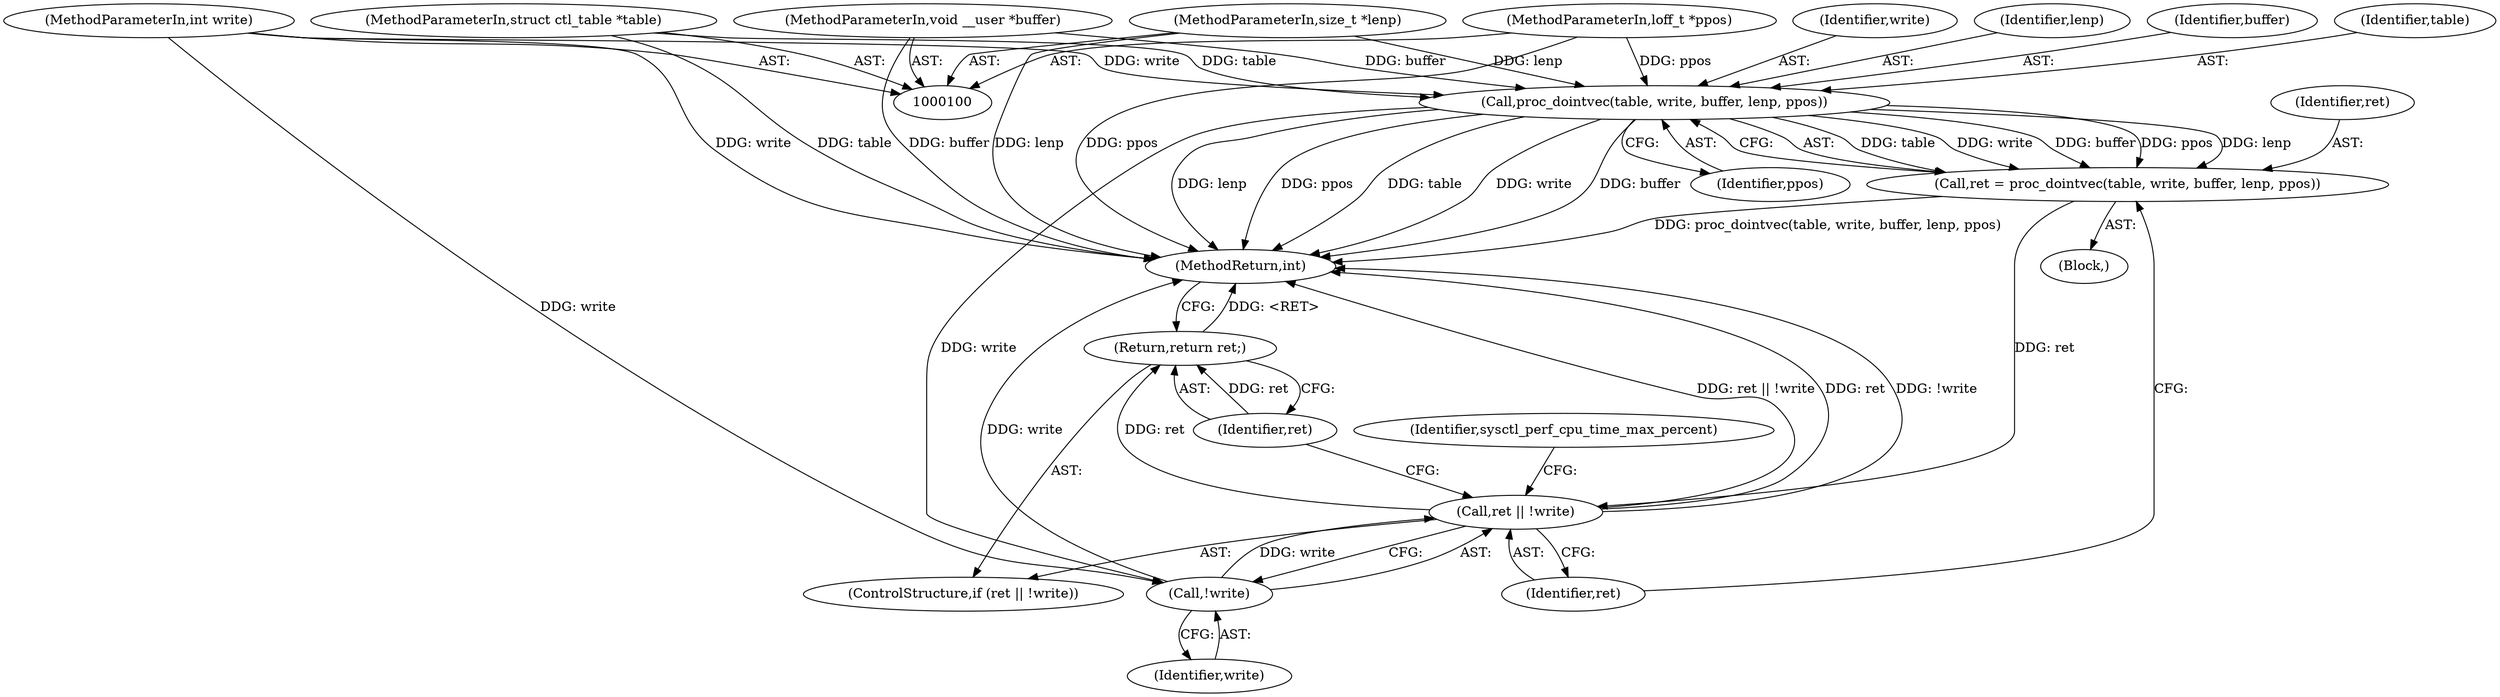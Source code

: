digraph "1_linux_1572e45a924f254d9570093abde46430c3172e3d@pointer" {
"1000110" [label="(Call,proc_dointvec(table, write, buffer, lenp, ppos))"];
"1000101" [label="(MethodParameterIn,struct ctl_table *table)"];
"1000102" [label="(MethodParameterIn,int write)"];
"1000103" [label="(MethodParameterIn,void __user *buffer)"];
"1000104" [label="(MethodParameterIn,size_t *lenp)"];
"1000105" [label="(MethodParameterIn,loff_t *ppos)"];
"1000108" [label="(Call,ret = proc_dointvec(table, write, buffer, lenp, ppos))"];
"1000117" [label="(Call,ret || !write)"];
"1000121" [label="(Return,return ret;)"];
"1000119" [label="(Call,!write)"];
"1000104" [label="(MethodParameterIn,size_t *lenp)"];
"1000105" [label="(MethodParameterIn,loff_t *ppos)"];
"1000122" [label="(Identifier,ret)"];
"1000112" [label="(Identifier,write)"];
"1000114" [label="(Identifier,lenp)"];
"1000106" [label="(Block,)"];
"1000103" [label="(MethodParameterIn,void __user *buffer)"];
"1000110" [label="(Call,proc_dointvec(table, write, buffer, lenp, ppos))"];
"1000109" [label="(Identifier,ret)"];
"1000119" [label="(Call,!write)"];
"1000126" [label="(Identifier,sysctl_perf_cpu_time_max_percent)"];
"1000113" [label="(Identifier,buffer)"];
"1000117" [label="(Call,ret || !write)"];
"1000120" [label="(Identifier,write)"];
"1000108" [label="(Call,ret = proc_dointvec(table, write, buffer, lenp, ppos))"];
"1000140" [label="(MethodReturn,int)"];
"1000121" [label="(Return,return ret;)"];
"1000115" [label="(Identifier,ppos)"];
"1000116" [label="(ControlStructure,if (ret || !write))"];
"1000102" [label="(MethodParameterIn,int write)"];
"1000101" [label="(MethodParameterIn,struct ctl_table *table)"];
"1000111" [label="(Identifier,table)"];
"1000118" [label="(Identifier,ret)"];
"1000110" -> "1000108"  [label="AST: "];
"1000110" -> "1000115"  [label="CFG: "];
"1000111" -> "1000110"  [label="AST: "];
"1000112" -> "1000110"  [label="AST: "];
"1000113" -> "1000110"  [label="AST: "];
"1000114" -> "1000110"  [label="AST: "];
"1000115" -> "1000110"  [label="AST: "];
"1000108" -> "1000110"  [label="CFG: "];
"1000110" -> "1000140"  [label="DDG: lenp"];
"1000110" -> "1000140"  [label="DDG: ppos"];
"1000110" -> "1000140"  [label="DDG: table"];
"1000110" -> "1000140"  [label="DDG: write"];
"1000110" -> "1000140"  [label="DDG: buffer"];
"1000110" -> "1000108"  [label="DDG: table"];
"1000110" -> "1000108"  [label="DDG: write"];
"1000110" -> "1000108"  [label="DDG: buffer"];
"1000110" -> "1000108"  [label="DDG: ppos"];
"1000110" -> "1000108"  [label="DDG: lenp"];
"1000101" -> "1000110"  [label="DDG: table"];
"1000102" -> "1000110"  [label="DDG: write"];
"1000103" -> "1000110"  [label="DDG: buffer"];
"1000104" -> "1000110"  [label="DDG: lenp"];
"1000105" -> "1000110"  [label="DDG: ppos"];
"1000110" -> "1000119"  [label="DDG: write"];
"1000101" -> "1000100"  [label="AST: "];
"1000101" -> "1000140"  [label="DDG: table"];
"1000102" -> "1000100"  [label="AST: "];
"1000102" -> "1000140"  [label="DDG: write"];
"1000102" -> "1000119"  [label="DDG: write"];
"1000103" -> "1000100"  [label="AST: "];
"1000103" -> "1000140"  [label="DDG: buffer"];
"1000104" -> "1000100"  [label="AST: "];
"1000104" -> "1000140"  [label="DDG: lenp"];
"1000105" -> "1000100"  [label="AST: "];
"1000105" -> "1000140"  [label="DDG: ppos"];
"1000108" -> "1000106"  [label="AST: "];
"1000109" -> "1000108"  [label="AST: "];
"1000118" -> "1000108"  [label="CFG: "];
"1000108" -> "1000140"  [label="DDG: proc_dointvec(table, write, buffer, lenp, ppos)"];
"1000108" -> "1000117"  [label="DDG: ret"];
"1000117" -> "1000116"  [label="AST: "];
"1000117" -> "1000118"  [label="CFG: "];
"1000117" -> "1000119"  [label="CFG: "];
"1000118" -> "1000117"  [label="AST: "];
"1000119" -> "1000117"  [label="AST: "];
"1000122" -> "1000117"  [label="CFG: "];
"1000126" -> "1000117"  [label="CFG: "];
"1000117" -> "1000140"  [label="DDG: ret || !write"];
"1000117" -> "1000140"  [label="DDG: ret"];
"1000117" -> "1000140"  [label="DDG: !write"];
"1000119" -> "1000117"  [label="DDG: write"];
"1000117" -> "1000121"  [label="DDG: ret"];
"1000121" -> "1000116"  [label="AST: "];
"1000121" -> "1000122"  [label="CFG: "];
"1000122" -> "1000121"  [label="AST: "];
"1000140" -> "1000121"  [label="CFG: "];
"1000121" -> "1000140"  [label="DDG: <RET>"];
"1000122" -> "1000121"  [label="DDG: ret"];
"1000119" -> "1000120"  [label="CFG: "];
"1000120" -> "1000119"  [label="AST: "];
"1000119" -> "1000140"  [label="DDG: write"];
}
